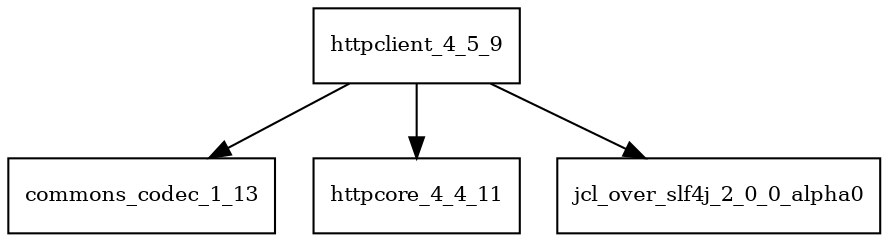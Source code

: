 digraph httpclient_4_5_9_dependencies {
  node [shape = box, fontsize=10.0];
  httpclient_4_5_9 -> commons_codec_1_13;
  httpclient_4_5_9 -> httpcore_4_4_11;
  httpclient_4_5_9 -> jcl_over_slf4j_2_0_0_alpha0;
}
